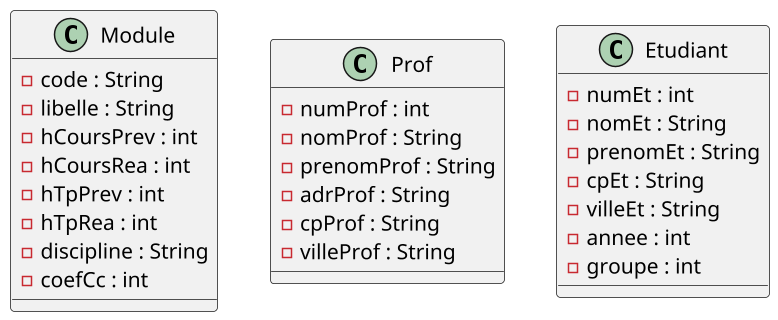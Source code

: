 @startuml
scale 1.5

class Module{
-code : String
-libelle : String
-hCoursPrev : int
-hCoursRea : int
-hTpPrev : int
-hTpRea : int
-discipline : String
-coefCc : int
}

class Prof{
-numProf : int
-nomProf : String
-prenomProf : String
-adrProf : String
-cpProf : String
-villeProf : String
}

class Etudiant{
-numEt : int
-nomEt : String
-prenomEt : String
-cpEt : String
-villeEt : String
-annee : int
-groupe : int
}

Module -[hidden]> Prof
Prof -[hidden]> Etudiant
@enduml